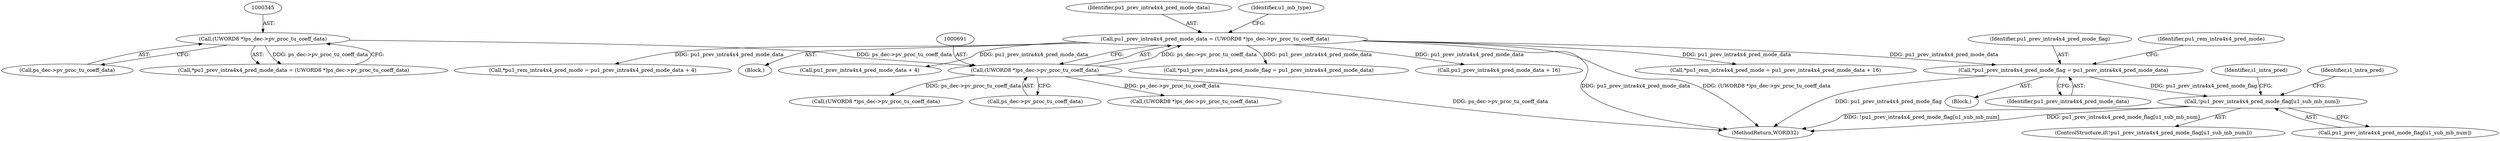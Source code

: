 digraph "0_Android_a583270e1c96d307469c83dc42bd3c5f1b9ef63f@array" {
"1002411" [label="(Call,!pu1_prev_intra4x4_pred_mode_flag[u1_sub_mb_num])"];
"1001845" [label="(Call,*pu1_prev_intra4x4_pred_mode_flag = pu1_prev_intra4x4_pred_mode_data)"];
"1000688" [label="(Call,pu1_prev_intra4x4_pred_mode_data = (UWORD8 *)ps_dec->pv_proc_tu_coeff_data)"];
"1000690" [label="(Call,(UWORD8 *)ps_dec->pv_proc_tu_coeff_data)"];
"1000344" [label="(Call,(UWORD8 *)ps_dec->pv_proc_tu_coeff_data)"];
"1001041" [label="(Call,*pu1_prev_intra4x4_pred_mode_flag = pu1_prev_intra4x4_pred_mode_data)"];
"1000713" [label="(Call,(UWORD8 *)ps_dec->pv_proc_tu_coeff_data)"];
"1001047" [label="(Call,pu1_prev_intra4x4_pred_mode_data + 16)"];
"1003254" [label="(MethodReturn,WORD32)"];
"1001045" [label="(Call,*pu1_rem_intra4x4_pred_mode = pu1_prev_intra4x4_pred_mode_data + 16)"];
"1000698" [label="(Identifier,u1_mb_type)"];
"1000738" [label="(Call,(UWORD8 *)ps_dec->pv_proc_tu_coeff_data)"];
"1001847" [label="(Identifier,pu1_prev_intra4x4_pred_mode_data)"];
"1001849" [label="(Call,*pu1_rem_intra4x4_pred_mode = pu1_prev_intra4x4_pred_mode_data + 4)"];
"1000689" [label="(Identifier,pu1_prev_intra4x4_pred_mode_data)"];
"1000342" [label="(Call,*pu1_prev_intra4x4_pred_mode_data = (UWORD8 *)ps_dec->pv_proc_tu_coeff_data)"];
"1000346" [label="(Call,ps_dec->pv_proc_tu_coeff_data)"];
"1001845" [label="(Call,*pu1_prev_intra4x4_pred_mode_flag = pu1_prev_intra4x4_pred_mode_data)"];
"1002428" [label="(Identifier,i1_intra_pred)"];
"1001846" [label="(Identifier,pu1_prev_intra4x4_pred_mode_flag)"];
"1000687" [label="(Block,)"];
"1001822" [label="(Block,)"];
"1002411" [label="(Call,!pu1_prev_intra4x4_pred_mode_flag[u1_sub_mb_num])"];
"1001851" [label="(Call,pu1_prev_intra4x4_pred_mode_data + 4)"];
"1002412" [label="(Call,pu1_prev_intra4x4_pred_mode_flag[u1_sub_mb_num])"];
"1002417" [label="(Identifier,i1_intra_pred)"];
"1000690" [label="(Call,(UWORD8 *)ps_dec->pv_proc_tu_coeff_data)"];
"1001850" [label="(Identifier,pu1_rem_intra4x4_pred_mode)"];
"1000692" [label="(Call,ps_dec->pv_proc_tu_coeff_data)"];
"1002410" [label="(ControlStructure,if(!pu1_prev_intra4x4_pred_mode_flag[u1_sub_mb_num]))"];
"1000688" [label="(Call,pu1_prev_intra4x4_pred_mode_data = (UWORD8 *)ps_dec->pv_proc_tu_coeff_data)"];
"1000344" [label="(Call,(UWORD8 *)ps_dec->pv_proc_tu_coeff_data)"];
"1002411" -> "1002410"  [label="AST: "];
"1002411" -> "1002412"  [label="CFG: "];
"1002412" -> "1002411"  [label="AST: "];
"1002417" -> "1002411"  [label="CFG: "];
"1002428" -> "1002411"  [label="CFG: "];
"1002411" -> "1003254"  [label="DDG: !pu1_prev_intra4x4_pred_mode_flag[u1_sub_mb_num]"];
"1002411" -> "1003254"  [label="DDG: pu1_prev_intra4x4_pred_mode_flag[u1_sub_mb_num]"];
"1001845" -> "1002411"  [label="DDG: pu1_prev_intra4x4_pred_mode_flag"];
"1001845" -> "1001822"  [label="AST: "];
"1001845" -> "1001847"  [label="CFG: "];
"1001846" -> "1001845"  [label="AST: "];
"1001847" -> "1001845"  [label="AST: "];
"1001850" -> "1001845"  [label="CFG: "];
"1001845" -> "1003254"  [label="DDG: pu1_prev_intra4x4_pred_mode_flag"];
"1000688" -> "1001845"  [label="DDG: pu1_prev_intra4x4_pred_mode_data"];
"1000688" -> "1000687"  [label="AST: "];
"1000688" -> "1000690"  [label="CFG: "];
"1000689" -> "1000688"  [label="AST: "];
"1000690" -> "1000688"  [label="AST: "];
"1000698" -> "1000688"  [label="CFG: "];
"1000688" -> "1003254"  [label="DDG: pu1_prev_intra4x4_pred_mode_data"];
"1000688" -> "1003254"  [label="DDG: (UWORD8 *)ps_dec->pv_proc_tu_coeff_data"];
"1000690" -> "1000688"  [label="DDG: ps_dec->pv_proc_tu_coeff_data"];
"1000688" -> "1001041"  [label="DDG: pu1_prev_intra4x4_pred_mode_data"];
"1000688" -> "1001045"  [label="DDG: pu1_prev_intra4x4_pred_mode_data"];
"1000688" -> "1001047"  [label="DDG: pu1_prev_intra4x4_pred_mode_data"];
"1000688" -> "1001849"  [label="DDG: pu1_prev_intra4x4_pred_mode_data"];
"1000688" -> "1001851"  [label="DDG: pu1_prev_intra4x4_pred_mode_data"];
"1000690" -> "1000692"  [label="CFG: "];
"1000691" -> "1000690"  [label="AST: "];
"1000692" -> "1000690"  [label="AST: "];
"1000690" -> "1003254"  [label="DDG: ps_dec->pv_proc_tu_coeff_data"];
"1000344" -> "1000690"  [label="DDG: ps_dec->pv_proc_tu_coeff_data"];
"1000690" -> "1000713"  [label="DDG: ps_dec->pv_proc_tu_coeff_data"];
"1000690" -> "1000738"  [label="DDG: ps_dec->pv_proc_tu_coeff_data"];
"1000344" -> "1000342"  [label="AST: "];
"1000344" -> "1000346"  [label="CFG: "];
"1000345" -> "1000344"  [label="AST: "];
"1000346" -> "1000344"  [label="AST: "];
"1000342" -> "1000344"  [label="CFG: "];
"1000344" -> "1000342"  [label="DDG: ps_dec->pv_proc_tu_coeff_data"];
}
